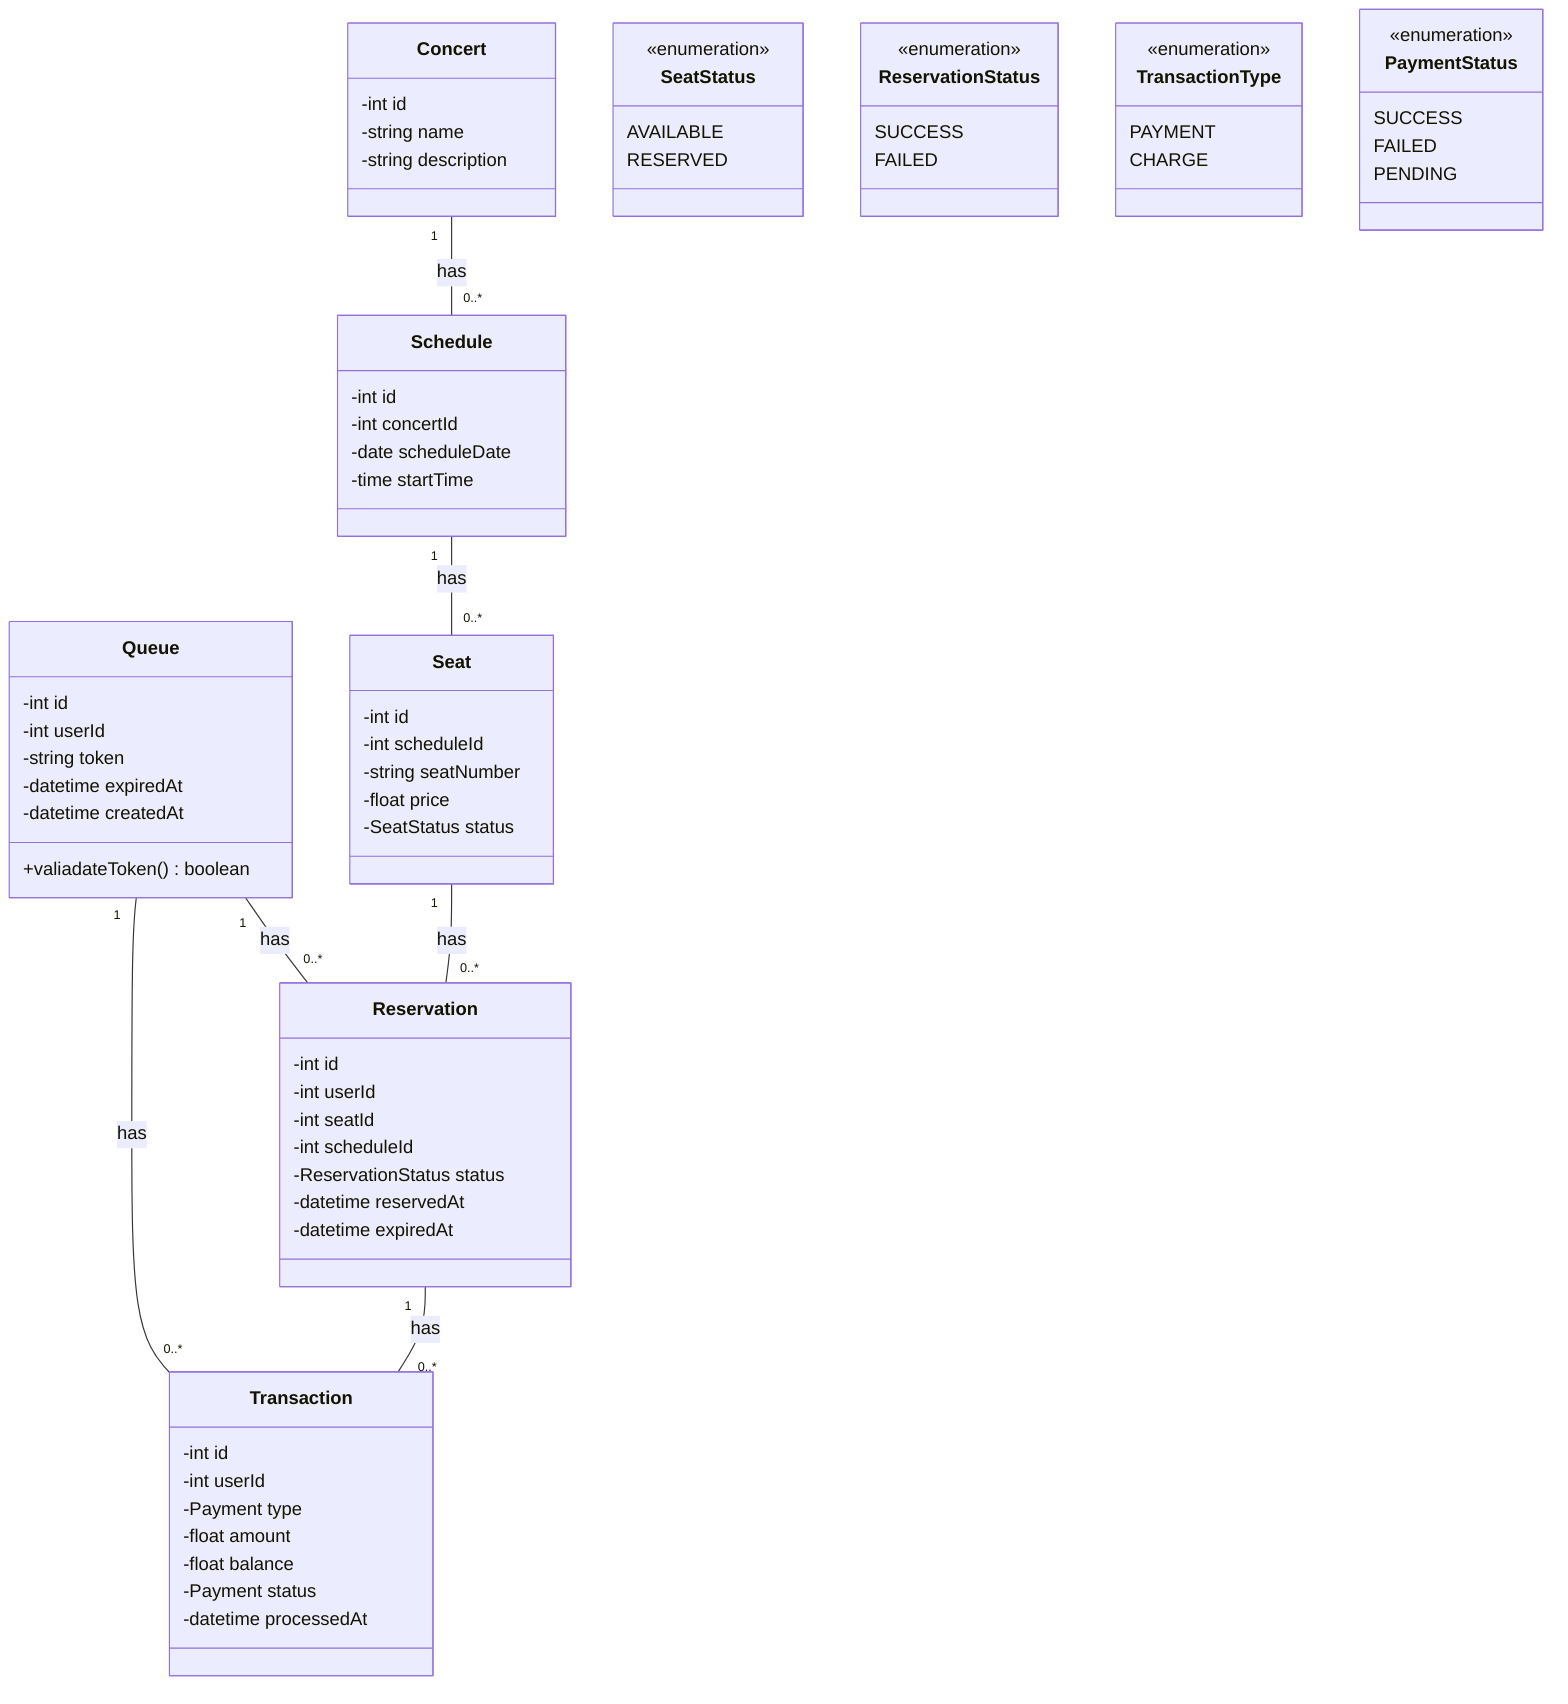 classDiagram
    class Queue {
        -int id
        -int userId
        -string token
        -datetime expiredAt
        -datetime createdAt
        +valiadateToken() boolean
    }

    class Concert {
        -int id
        -string name
        -string description
    }

    class Schedule {
        -int id
        -int concertId
        -date scheduleDate
        -time startTime
    }

    class Seat {
        -int id
        -int scheduleId
        -string seatNumber
        -float price
        -SeatStatus status
    }

    class Reservation {
        -int id
        -int userId
        -int seatId
        -int scheduleId
        -ReservationStatus status
        -datetime reservedAt
        -datetime expiredAt
    }

    class Transaction {
        -int id
        -int userId
        -Payment type
        -float amount
        -float balance
        -Payment status
        -datetime processedAt
    }

    class SeatStatus {
        <<enumeration>>
        AVAILABLE
        RESERVED
    }

    class ReservationStatus {
        <<enumeration>>
        SUCCESS
        FAILED
    }

    class TransactionType {
        <<enumeration>>
        PAYMENT
        CHARGE
    }

    class PaymentStatus {
        <<enumeration>>
        SUCCESS
        FAILED
        PENDING
    }

    Queue "1" -- "0..*" Reservation : has
    Queue "1" -- "0..*" Transaction : has
    Concert "1" -- "0..*" Schedule : has
    Schedule "1" -- "0..*" Seat : has
    Seat "1" -- "0..*" Reservation : has
    Reservation "1" -- "0..*" Transaction : has